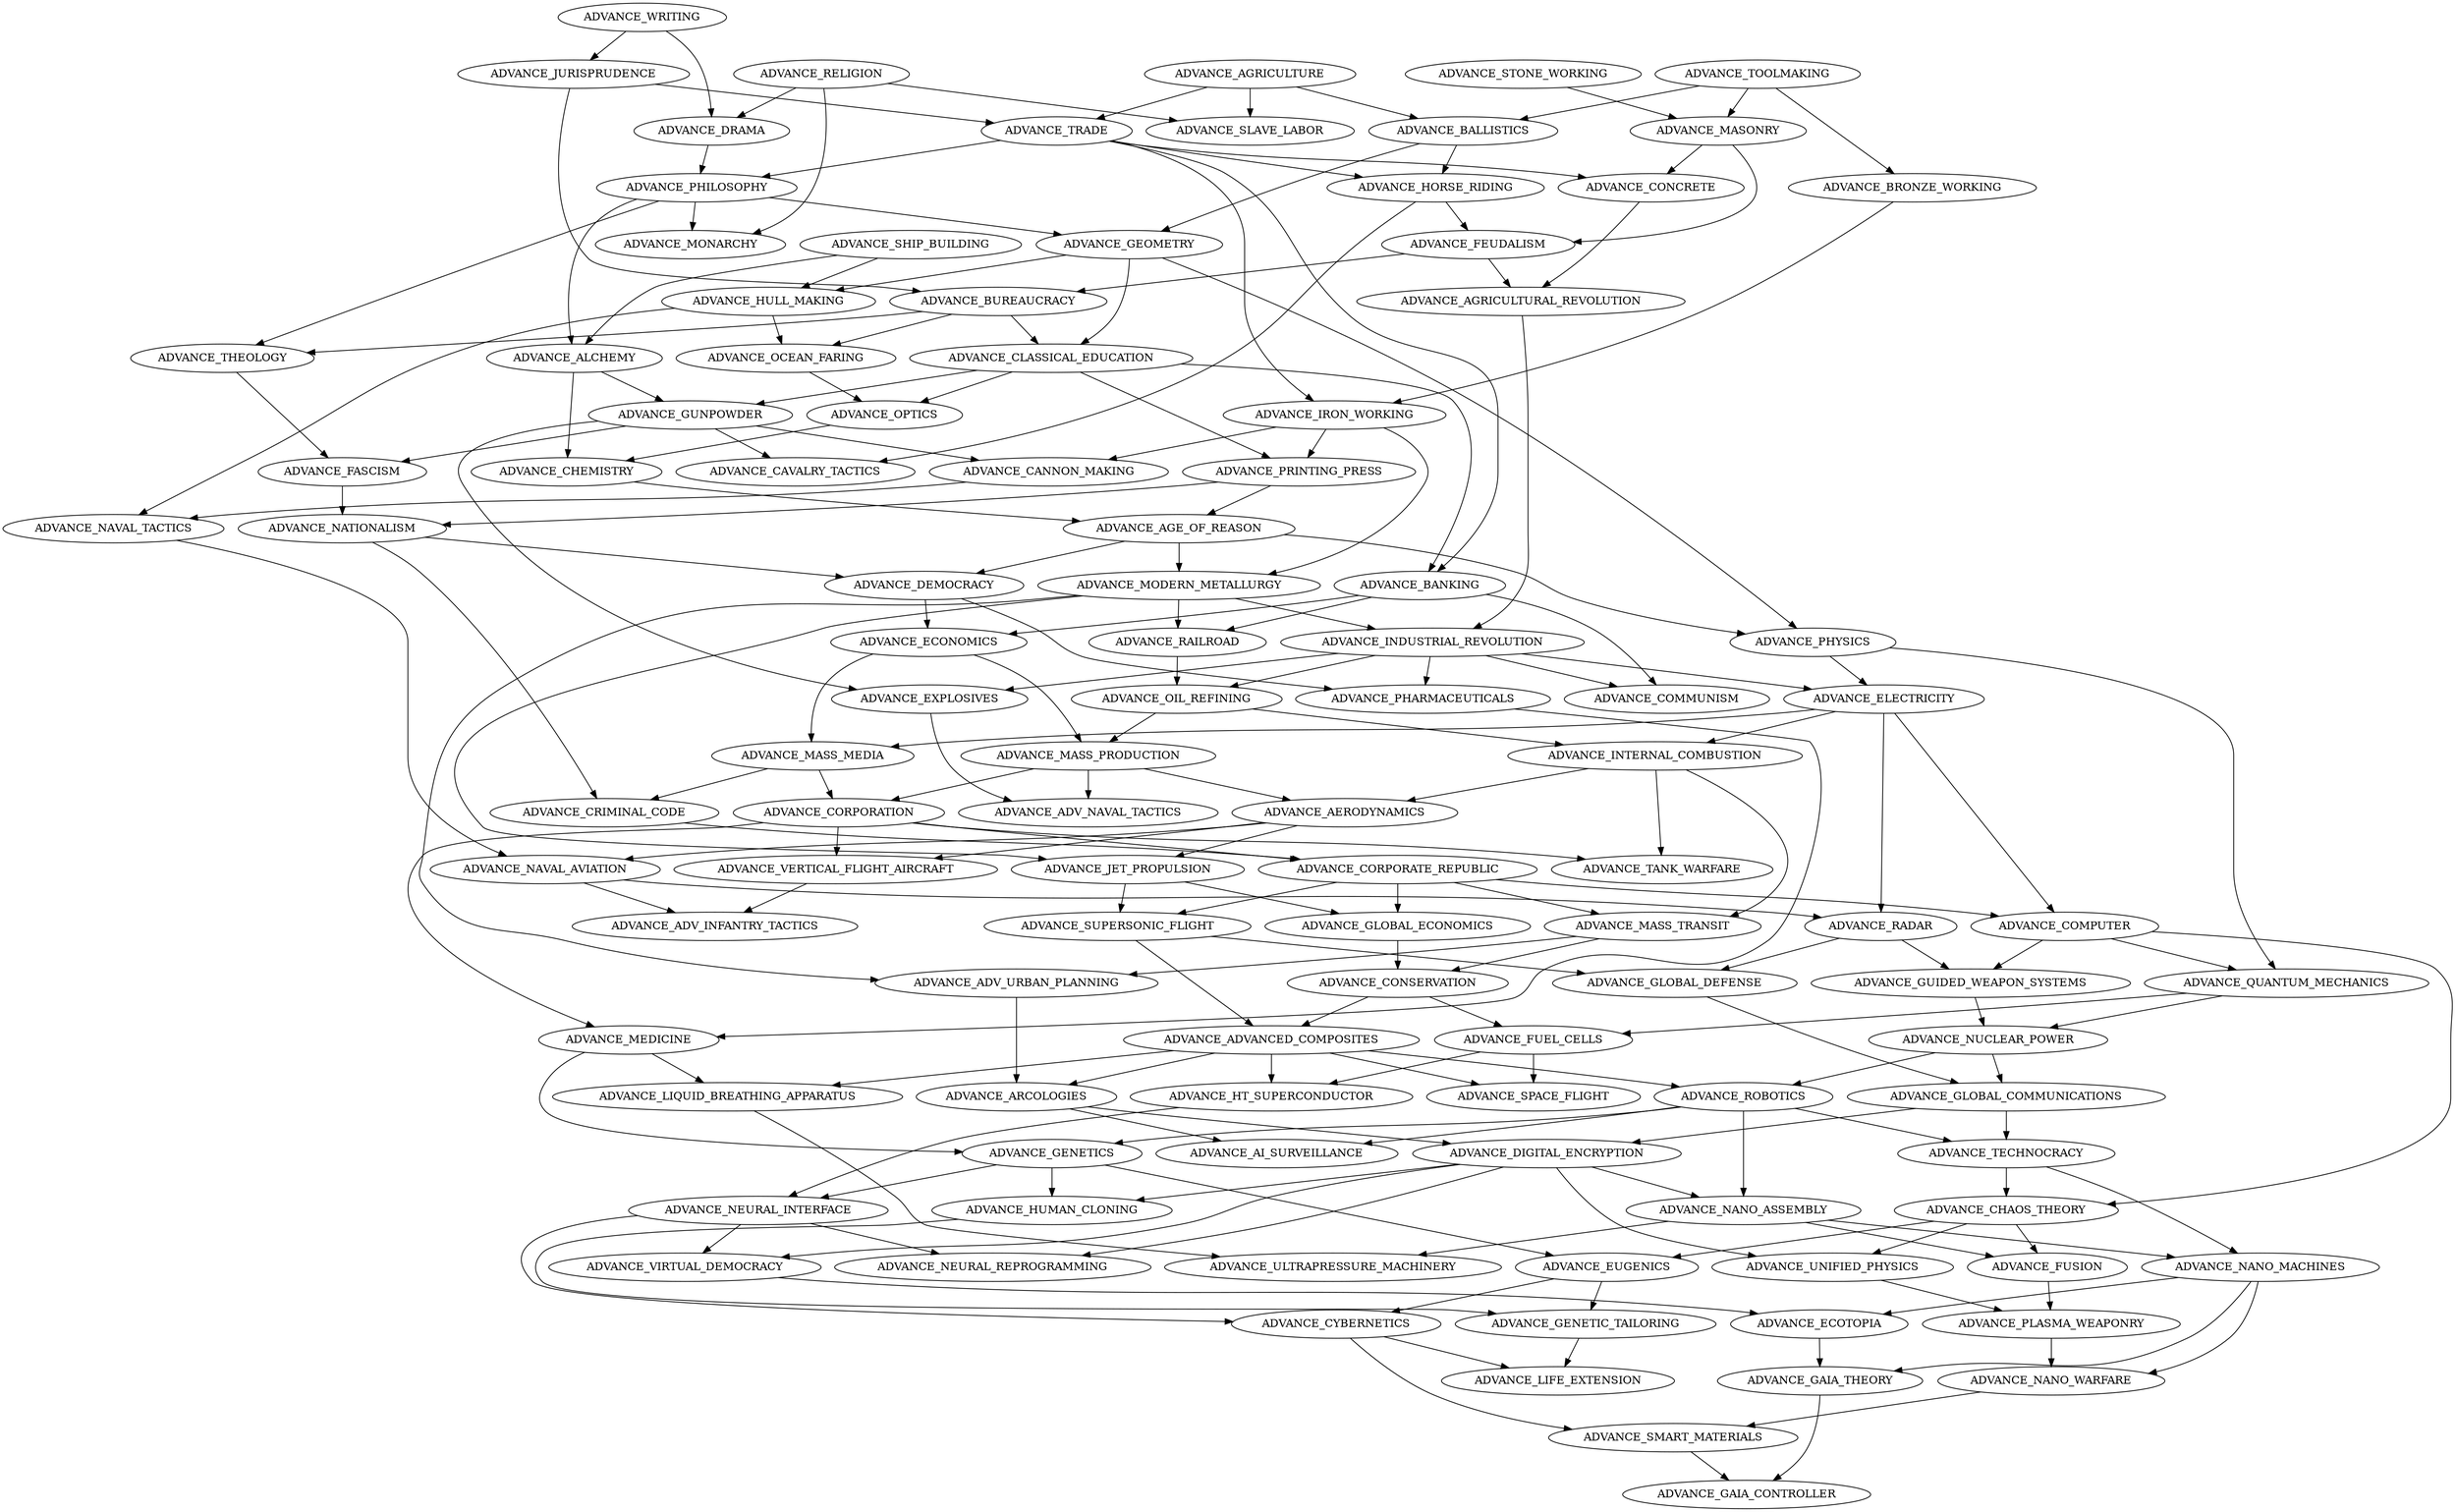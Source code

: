 digraph G {
ADVANCE_NAVAL_AVIATION -> ADVANCE_ADV_INFANTRY_TACTICS
ADVANCE_VERTICAL_FLIGHT_AIRCRAFT -> ADVANCE_ADV_INFANTRY_TACTICS
ADVANCE_EXPLOSIVES -> ADVANCE_ADV_NAVAL_TACTICS
ADVANCE_MASS_PRODUCTION -> ADVANCE_ADV_NAVAL_TACTICS
ADVANCE_MASS_TRANSIT -> ADVANCE_ADV_URBAN_PLANNING
ADVANCE_MODERN_METALLURGY -> ADVANCE_ADV_URBAN_PLANNING
ADVANCE_CONSERVATION -> ADVANCE_ADVANCED_COMPOSITES
ADVANCE_SUPERSONIC_FLIGHT -> ADVANCE_ADVANCED_COMPOSITES
ADVANCE_INTERNAL_COMBUSTION -> ADVANCE_AERODYNAMICS
ADVANCE_MASS_PRODUCTION -> ADVANCE_AERODYNAMICS
ADVANCE_CHEMISTRY -> ADVANCE_AGE_OF_REASON
ADVANCE_PRINTING_PRESS -> ADVANCE_AGE_OF_REASON
ADVANCE_CONCRETE -> ADVANCE_AGRICULTURAL_REVOLUTION
ADVANCE_FEUDALISM -> ADVANCE_AGRICULTURAL_REVOLUTION
ADVANCE_ARCOLOGIES -> ADVANCE_AI_SURVEILLANCE
ADVANCE_ROBOTICS -> ADVANCE_AI_SURVEILLANCE
ADVANCE_PHILOSOPHY -> ADVANCE_ALCHEMY
ADVANCE_SHIP_BUILDING -> ADVANCE_ALCHEMY
ADVANCE_ADV_URBAN_PLANNING -> ADVANCE_ARCOLOGIES
ADVANCE_ADVANCED_COMPOSITES -> ADVANCE_ARCOLOGIES
ADVANCE_AGRICULTURE -> ADVANCE_BALLISTICS
ADVANCE_TOOLMAKING -> ADVANCE_BALLISTICS
ADVANCE_CLASSICAL_EDUCATION -> ADVANCE_BANKING
ADVANCE_TRADE -> ADVANCE_BANKING
ADVANCE_TOOLMAKING -> ADVANCE_BRONZE_WORKING
ADVANCE_FEUDALISM -> ADVANCE_BUREAUCRACY
ADVANCE_JURISPRUDENCE -> ADVANCE_BUREAUCRACY
ADVANCE_GUNPOWDER -> ADVANCE_CANNON_MAKING
ADVANCE_IRON_WORKING -> ADVANCE_CANNON_MAKING
ADVANCE_GUNPOWDER -> ADVANCE_CAVALRY_TACTICS
ADVANCE_HORSE_RIDING -> ADVANCE_CAVALRY_TACTICS
ADVANCE_COMPUTER -> ADVANCE_CHAOS_THEORY
ADVANCE_TECHNOCRACY -> ADVANCE_CHAOS_THEORY
ADVANCE_ALCHEMY -> ADVANCE_CHEMISTRY
ADVANCE_OPTICS -> ADVANCE_CHEMISTRY
ADVANCE_BUREAUCRACY -> ADVANCE_CLASSICAL_EDUCATION
ADVANCE_GEOMETRY -> ADVANCE_CLASSICAL_EDUCATION
ADVANCE_BANKING -> ADVANCE_COMMUNISM
ADVANCE_INDUSTRIAL_REVOLUTION -> ADVANCE_COMMUNISM
ADVANCE_CORPORATE_REPUBLIC -> ADVANCE_COMPUTER
ADVANCE_ELECTRICITY -> ADVANCE_COMPUTER
ADVANCE_MASONRY -> ADVANCE_CONCRETE
ADVANCE_TRADE -> ADVANCE_CONCRETE
ADVANCE_GLOBAL_ECONOMICS -> ADVANCE_CONSERVATION
ADVANCE_MASS_TRANSIT -> ADVANCE_CONSERVATION
ADVANCE_CORPORATION -> ADVANCE_CORPORATE_REPUBLIC
ADVANCE_CRIMINAL_CODE -> ADVANCE_CORPORATE_REPUBLIC
ADVANCE_MASS_MEDIA -> ADVANCE_CORPORATION
ADVANCE_MASS_PRODUCTION -> ADVANCE_CORPORATION
ADVANCE_MASS_MEDIA -> ADVANCE_CRIMINAL_CODE
ADVANCE_NATIONALISM -> ADVANCE_CRIMINAL_CODE
ADVANCE_EUGENICS -> ADVANCE_CYBERNETICS
ADVANCE_NEURAL_INTERFACE -> ADVANCE_CYBERNETICS
ADVANCE_AGE_OF_REASON -> ADVANCE_DEMOCRACY
ADVANCE_NATIONALISM -> ADVANCE_DEMOCRACY
ADVANCE_ARCOLOGIES -> ADVANCE_DIGITAL_ENCRYPTION
ADVANCE_GLOBAL_COMMUNICATIONS -> ADVANCE_DIGITAL_ENCRYPTION
ADVANCE_RELIGION -> ADVANCE_DRAMA
ADVANCE_WRITING -> ADVANCE_DRAMA
ADVANCE_BANKING -> ADVANCE_ECONOMICS
ADVANCE_DEMOCRACY -> ADVANCE_ECONOMICS
ADVANCE_NANO_MACHINES -> ADVANCE_ECOTOPIA
ADVANCE_VIRTUAL_DEMOCRACY -> ADVANCE_ECOTOPIA
ADVANCE_INDUSTRIAL_REVOLUTION -> ADVANCE_ELECTRICITY
ADVANCE_PHYSICS -> ADVANCE_ELECTRICITY
ADVANCE_CHAOS_THEORY -> ADVANCE_EUGENICS
ADVANCE_GENETICS -> ADVANCE_EUGENICS
ADVANCE_GUNPOWDER -> ADVANCE_EXPLOSIVES
ADVANCE_INDUSTRIAL_REVOLUTION -> ADVANCE_EXPLOSIVES
ADVANCE_GUNPOWDER -> ADVANCE_FASCISM
ADVANCE_THEOLOGY -> ADVANCE_FASCISM
ADVANCE_HORSE_RIDING -> ADVANCE_FEUDALISM
ADVANCE_MASONRY -> ADVANCE_FEUDALISM
ADVANCE_CONSERVATION -> ADVANCE_FUEL_CELLS
ADVANCE_QUANTUM_MECHANICS -> ADVANCE_FUEL_CELLS
ADVANCE_CHAOS_THEORY -> ADVANCE_FUSION
ADVANCE_NANO_ASSEMBLY -> ADVANCE_FUSION
ADVANCE_GAIA_THEORY -> ADVANCE_GAIA_CONTROLLER
ADVANCE_SMART_MATERIALS -> ADVANCE_GAIA_CONTROLLER
ADVANCE_ECOTOPIA -> ADVANCE_GAIA_THEORY
ADVANCE_NANO_MACHINES -> ADVANCE_GAIA_THEORY
ADVANCE_EUGENICS -> ADVANCE_GENETIC_TAILORING
ADVANCE_HUMAN_CLONING -> ADVANCE_GENETIC_TAILORING
ADVANCE_MEDICINE -> ADVANCE_GENETICS
ADVANCE_ROBOTICS -> ADVANCE_GENETICS
ADVANCE_BALLISTICS -> ADVANCE_GEOMETRY
ADVANCE_PHILOSOPHY -> ADVANCE_GEOMETRY
ADVANCE_GLOBAL_DEFENSE -> ADVANCE_GLOBAL_COMMUNICATIONS
ADVANCE_NUCLEAR_POWER -> ADVANCE_GLOBAL_COMMUNICATIONS
ADVANCE_RADAR -> ADVANCE_GLOBAL_DEFENSE
ADVANCE_SUPERSONIC_FLIGHT -> ADVANCE_GLOBAL_DEFENSE
ADVANCE_CORPORATE_REPUBLIC -> ADVANCE_GLOBAL_ECONOMICS
ADVANCE_JET_PROPULSION -> ADVANCE_GLOBAL_ECONOMICS
ADVANCE_COMPUTER -> ADVANCE_GUIDED_WEAPON_SYSTEMS
ADVANCE_RADAR -> ADVANCE_GUIDED_WEAPON_SYSTEMS
ADVANCE_ALCHEMY -> ADVANCE_GUNPOWDER
ADVANCE_CLASSICAL_EDUCATION -> ADVANCE_GUNPOWDER
ADVANCE_BALLISTICS -> ADVANCE_HORSE_RIDING
ADVANCE_TRADE -> ADVANCE_HORSE_RIDING
ADVANCE_ADVANCED_COMPOSITES -> ADVANCE_HT_SUPERCONDUCTOR
ADVANCE_FUEL_CELLS -> ADVANCE_HT_SUPERCONDUCTOR
ADVANCE_GEOMETRY -> ADVANCE_HULL_MAKING
ADVANCE_SHIP_BUILDING -> ADVANCE_HULL_MAKING
ADVANCE_DIGITAL_ENCRYPTION -> ADVANCE_HUMAN_CLONING
ADVANCE_GENETICS -> ADVANCE_HUMAN_CLONING
ADVANCE_AGRICULTURAL_REVOLUTION -> ADVANCE_INDUSTRIAL_REVOLUTION
ADVANCE_MODERN_METALLURGY -> ADVANCE_INDUSTRIAL_REVOLUTION
ADVANCE_ELECTRICITY -> ADVANCE_INTERNAL_COMBUSTION
ADVANCE_OIL_REFINING -> ADVANCE_INTERNAL_COMBUSTION
ADVANCE_BRONZE_WORKING -> ADVANCE_IRON_WORKING
ADVANCE_TRADE -> ADVANCE_IRON_WORKING
ADVANCE_AERODYNAMICS -> ADVANCE_JET_PROPULSION
ADVANCE_MODERN_METALLURGY -> ADVANCE_JET_PROPULSION
ADVANCE_WRITING -> ADVANCE_JURISPRUDENCE
ADVANCE_CYBERNETICS -> ADVANCE_LIFE_EXTENSION
ADVANCE_GENETIC_TAILORING -> ADVANCE_LIFE_EXTENSION
ADVANCE_ADVANCED_COMPOSITES -> ADVANCE_LIQUID_BREATHING_APPARATUS
ADVANCE_MEDICINE -> ADVANCE_LIQUID_BREATHING_APPARATUS
ADVANCE_STONE_WORKING -> ADVANCE_MASONRY
ADVANCE_TOOLMAKING -> ADVANCE_MASONRY
ADVANCE_ECONOMICS -> ADVANCE_MASS_MEDIA
ADVANCE_ELECTRICITY -> ADVANCE_MASS_MEDIA
ADVANCE_ECONOMICS -> ADVANCE_MASS_PRODUCTION
ADVANCE_OIL_REFINING -> ADVANCE_MASS_PRODUCTION
ADVANCE_CORPORATE_REPUBLIC -> ADVANCE_MASS_TRANSIT
ADVANCE_INTERNAL_COMBUSTION -> ADVANCE_MASS_TRANSIT
ADVANCE_CORPORATION -> ADVANCE_MEDICINE
ADVANCE_PHARMACEUTICALS -> ADVANCE_MEDICINE
ADVANCE_AGE_OF_REASON -> ADVANCE_MODERN_METALLURGY
ADVANCE_IRON_WORKING -> ADVANCE_MODERN_METALLURGY
ADVANCE_PHILOSOPHY -> ADVANCE_MONARCHY
ADVANCE_RELIGION -> ADVANCE_MONARCHY
ADVANCE_DIGITAL_ENCRYPTION -> ADVANCE_NANO_ASSEMBLY
ADVANCE_ROBOTICS -> ADVANCE_NANO_ASSEMBLY
ADVANCE_NANO_ASSEMBLY -> ADVANCE_NANO_MACHINES
ADVANCE_TECHNOCRACY -> ADVANCE_NANO_MACHINES
ADVANCE_NANO_MACHINES -> ADVANCE_NANO_WARFARE
ADVANCE_PLASMA_WEAPONRY -> ADVANCE_NANO_WARFARE
ADVANCE_FASCISM -> ADVANCE_NATIONALISM
ADVANCE_PRINTING_PRESS -> ADVANCE_NATIONALISM
ADVANCE_AERODYNAMICS -> ADVANCE_NAVAL_AVIATION
ADVANCE_NAVAL_TACTICS -> ADVANCE_NAVAL_AVIATION
ADVANCE_CANNON_MAKING -> ADVANCE_NAVAL_TACTICS
ADVANCE_HULL_MAKING -> ADVANCE_NAVAL_TACTICS
ADVANCE_GENETICS -> ADVANCE_NEURAL_INTERFACE
ADVANCE_HT_SUPERCONDUCTOR -> ADVANCE_NEURAL_INTERFACE
ADVANCE_DIGITAL_ENCRYPTION -> ADVANCE_NEURAL_REPROGRAMMING
ADVANCE_NEURAL_INTERFACE -> ADVANCE_NEURAL_REPROGRAMMING
ADVANCE_GUIDED_WEAPON_SYSTEMS -> ADVANCE_NUCLEAR_POWER
ADVANCE_QUANTUM_MECHANICS -> ADVANCE_NUCLEAR_POWER
ADVANCE_BUREAUCRACY -> ADVANCE_OCEAN_FARING
ADVANCE_HULL_MAKING -> ADVANCE_OCEAN_FARING
ADVANCE_INDUSTRIAL_REVOLUTION -> ADVANCE_OIL_REFINING
ADVANCE_RAILROAD -> ADVANCE_OIL_REFINING
ADVANCE_CLASSICAL_EDUCATION -> ADVANCE_OPTICS
ADVANCE_OCEAN_FARING -> ADVANCE_OPTICS
ADVANCE_DEMOCRACY -> ADVANCE_PHARMACEUTICALS
ADVANCE_INDUSTRIAL_REVOLUTION -> ADVANCE_PHARMACEUTICALS
ADVANCE_DRAMA -> ADVANCE_PHILOSOPHY
ADVANCE_TRADE -> ADVANCE_PHILOSOPHY
ADVANCE_AGE_OF_REASON -> ADVANCE_PHYSICS
ADVANCE_GEOMETRY -> ADVANCE_PHYSICS
ADVANCE_FUSION -> ADVANCE_PLASMA_WEAPONRY
ADVANCE_UNIFIED_PHYSICS -> ADVANCE_PLASMA_WEAPONRY
ADVANCE_CLASSICAL_EDUCATION -> ADVANCE_PRINTING_PRESS
ADVANCE_IRON_WORKING -> ADVANCE_PRINTING_PRESS
ADVANCE_COMPUTER -> ADVANCE_QUANTUM_MECHANICS
ADVANCE_PHYSICS -> ADVANCE_QUANTUM_MECHANICS
ADVANCE_ELECTRICITY -> ADVANCE_RADAR
ADVANCE_NAVAL_AVIATION -> ADVANCE_RADAR
ADVANCE_BANKING -> ADVANCE_RAILROAD
ADVANCE_MODERN_METALLURGY -> ADVANCE_RAILROAD
ADVANCE_ADVANCED_COMPOSITES -> ADVANCE_ROBOTICS
ADVANCE_NUCLEAR_POWER -> ADVANCE_ROBOTICS
ADVANCE_AGRICULTURE -> ADVANCE_SLAVE_LABOR
ADVANCE_RELIGION -> ADVANCE_SLAVE_LABOR
ADVANCE_CYBERNETICS -> ADVANCE_SMART_MATERIALS
ADVANCE_NANO_WARFARE -> ADVANCE_SMART_MATERIALS
ADVANCE_ADVANCED_COMPOSITES -> ADVANCE_SPACE_FLIGHT
ADVANCE_FUEL_CELLS -> ADVANCE_SPACE_FLIGHT

ADVANCE_CORPORATE_REPUBLIC -> ADVANCE_SUPERSONIC_FLIGHT
ADVANCE_JET_PROPULSION -> ADVANCE_SUPERSONIC_FLIGHT
ADVANCE_CORPORATION -> ADVANCE_TANK_WARFARE
ADVANCE_INTERNAL_COMBUSTION -> ADVANCE_TANK_WARFARE
ADVANCE_GLOBAL_COMMUNICATIONS -> ADVANCE_TECHNOCRACY
ADVANCE_ROBOTICS -> ADVANCE_TECHNOCRACY
ADVANCE_BUREAUCRACY -> ADVANCE_THEOLOGY
ADVANCE_PHILOSOPHY -> ADVANCE_THEOLOGY
ADVANCE_AGRICULTURE -> ADVANCE_TRADE
ADVANCE_JURISPRUDENCE -> ADVANCE_TRADE
ADVANCE_LIQUID_BREATHING_APPARATUS -> ADVANCE_ULTRAPRESSURE_MACHINERY
ADVANCE_NANO_ASSEMBLY -> ADVANCE_ULTRAPRESSURE_MACHINERY
ADVANCE_CHAOS_THEORY -> ADVANCE_UNIFIED_PHYSICS
ADVANCE_DIGITAL_ENCRYPTION -> ADVANCE_UNIFIED_PHYSICS
ADVANCE_AERODYNAMICS -> ADVANCE_VERTICAL_FLIGHT_AIRCRAFT
ADVANCE_CORPORATION -> ADVANCE_VERTICAL_FLIGHT_AIRCRAFT
ADVANCE_DIGITAL_ENCRYPTION -> ADVANCE_VIRTUAL_DEMOCRACY
ADVANCE_NEURAL_INTERFACE -> ADVANCE_VIRTUAL_DEMOCRACY
}
